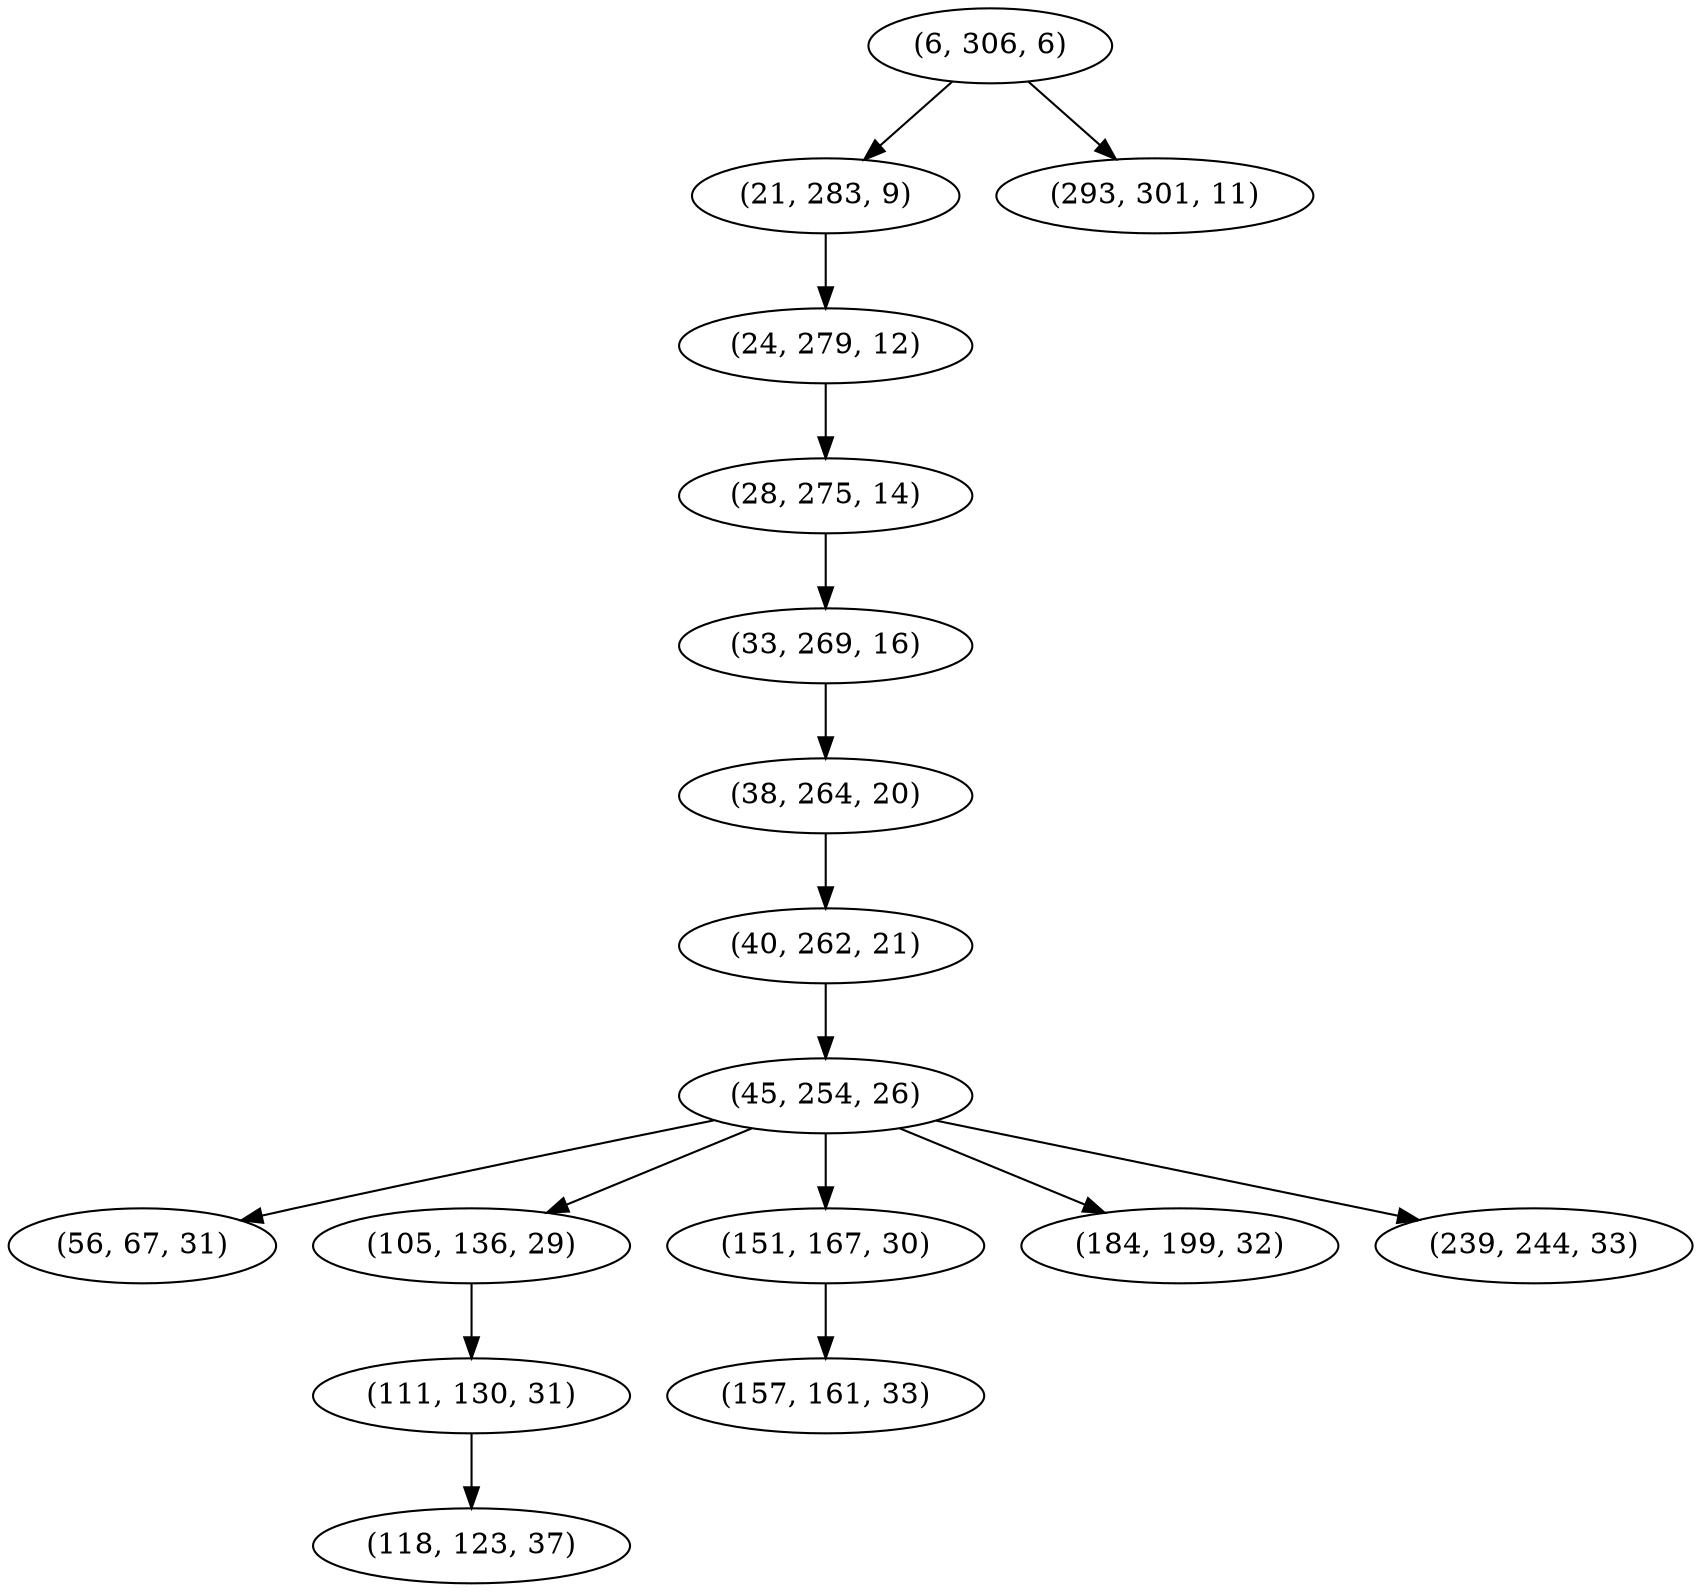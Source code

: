 digraph tree {
    "(6, 306, 6)";
    "(21, 283, 9)";
    "(24, 279, 12)";
    "(28, 275, 14)";
    "(33, 269, 16)";
    "(38, 264, 20)";
    "(40, 262, 21)";
    "(45, 254, 26)";
    "(56, 67, 31)";
    "(105, 136, 29)";
    "(111, 130, 31)";
    "(118, 123, 37)";
    "(151, 167, 30)";
    "(157, 161, 33)";
    "(184, 199, 32)";
    "(239, 244, 33)";
    "(293, 301, 11)";
    "(6, 306, 6)" -> "(21, 283, 9)";
    "(6, 306, 6)" -> "(293, 301, 11)";
    "(21, 283, 9)" -> "(24, 279, 12)";
    "(24, 279, 12)" -> "(28, 275, 14)";
    "(28, 275, 14)" -> "(33, 269, 16)";
    "(33, 269, 16)" -> "(38, 264, 20)";
    "(38, 264, 20)" -> "(40, 262, 21)";
    "(40, 262, 21)" -> "(45, 254, 26)";
    "(45, 254, 26)" -> "(56, 67, 31)";
    "(45, 254, 26)" -> "(105, 136, 29)";
    "(45, 254, 26)" -> "(151, 167, 30)";
    "(45, 254, 26)" -> "(184, 199, 32)";
    "(45, 254, 26)" -> "(239, 244, 33)";
    "(105, 136, 29)" -> "(111, 130, 31)";
    "(111, 130, 31)" -> "(118, 123, 37)";
    "(151, 167, 30)" -> "(157, 161, 33)";
}
